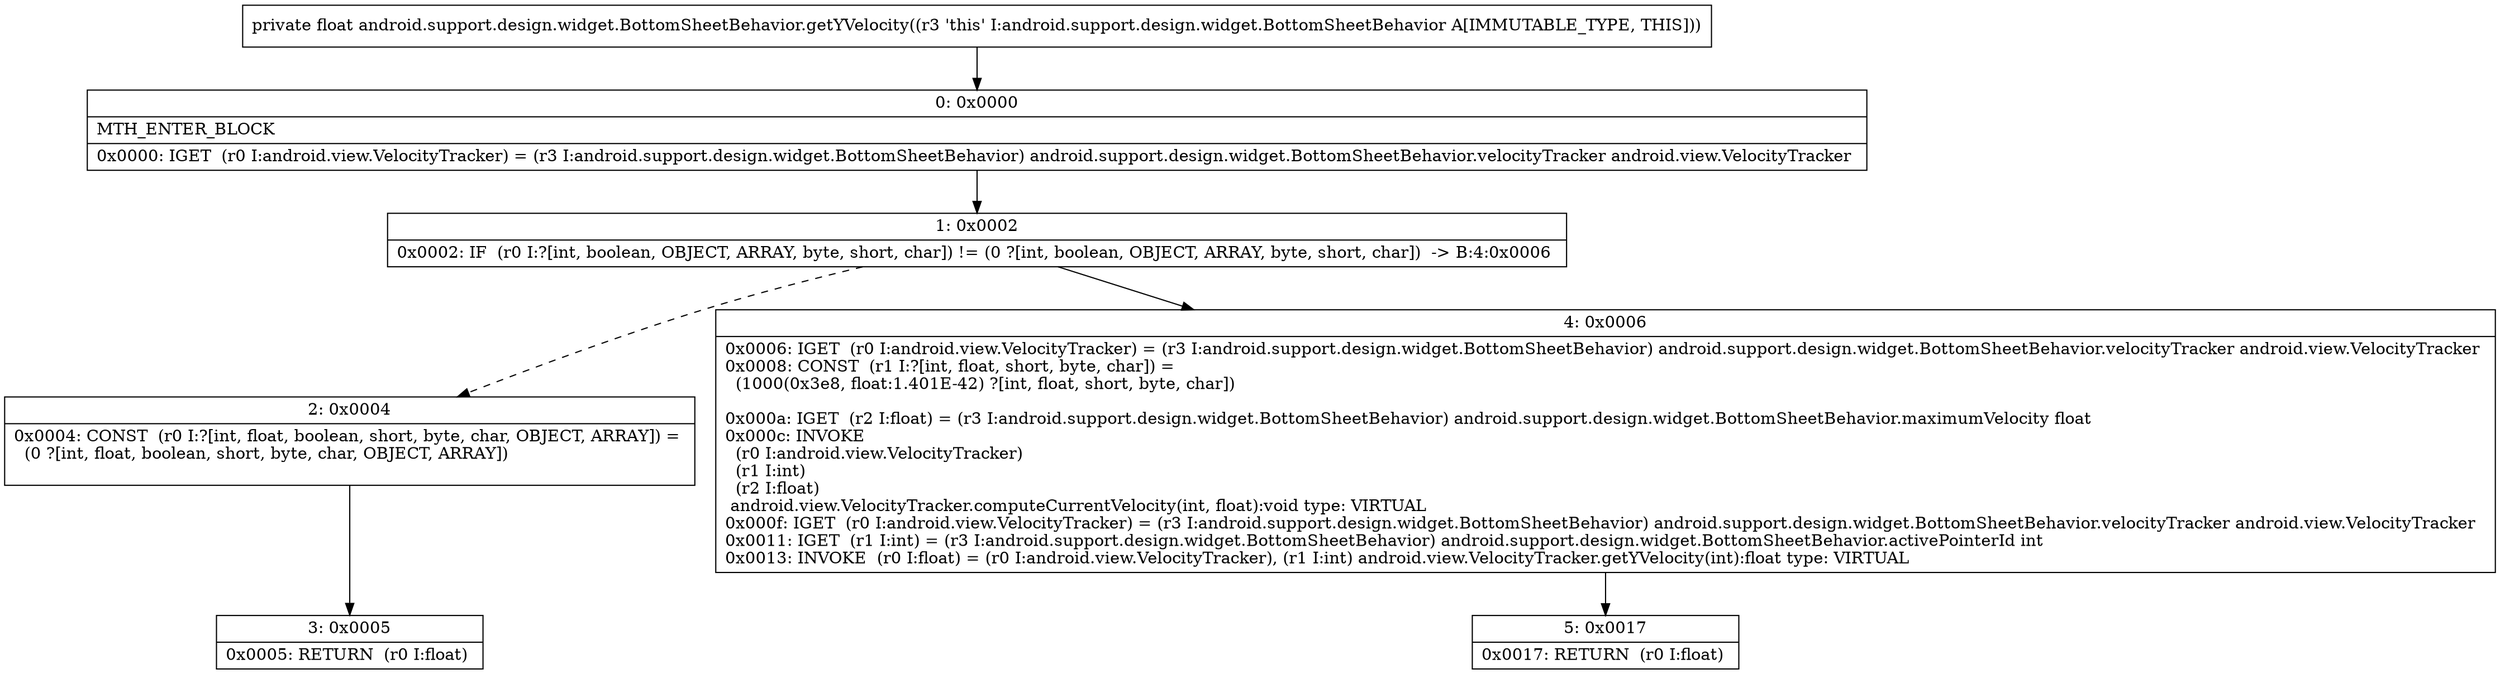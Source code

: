 digraph "CFG forandroid.support.design.widget.BottomSheetBehavior.getYVelocity()F" {
Node_0 [shape=record,label="{0\:\ 0x0000|MTH_ENTER_BLOCK\l|0x0000: IGET  (r0 I:android.view.VelocityTracker) = (r3 I:android.support.design.widget.BottomSheetBehavior) android.support.design.widget.BottomSheetBehavior.velocityTracker android.view.VelocityTracker \l}"];
Node_1 [shape=record,label="{1\:\ 0x0002|0x0002: IF  (r0 I:?[int, boolean, OBJECT, ARRAY, byte, short, char]) != (0 ?[int, boolean, OBJECT, ARRAY, byte, short, char])  \-\> B:4:0x0006 \l}"];
Node_2 [shape=record,label="{2\:\ 0x0004|0x0004: CONST  (r0 I:?[int, float, boolean, short, byte, char, OBJECT, ARRAY]) = \l  (0 ?[int, float, boolean, short, byte, char, OBJECT, ARRAY])\l \l}"];
Node_3 [shape=record,label="{3\:\ 0x0005|0x0005: RETURN  (r0 I:float) \l}"];
Node_4 [shape=record,label="{4\:\ 0x0006|0x0006: IGET  (r0 I:android.view.VelocityTracker) = (r3 I:android.support.design.widget.BottomSheetBehavior) android.support.design.widget.BottomSheetBehavior.velocityTracker android.view.VelocityTracker \l0x0008: CONST  (r1 I:?[int, float, short, byte, char]) = \l  (1000(0x3e8, float:1.401E\-42) ?[int, float, short, byte, char])\l \l0x000a: IGET  (r2 I:float) = (r3 I:android.support.design.widget.BottomSheetBehavior) android.support.design.widget.BottomSheetBehavior.maximumVelocity float \l0x000c: INVOKE  \l  (r0 I:android.view.VelocityTracker)\l  (r1 I:int)\l  (r2 I:float)\l android.view.VelocityTracker.computeCurrentVelocity(int, float):void type: VIRTUAL \l0x000f: IGET  (r0 I:android.view.VelocityTracker) = (r3 I:android.support.design.widget.BottomSheetBehavior) android.support.design.widget.BottomSheetBehavior.velocityTracker android.view.VelocityTracker \l0x0011: IGET  (r1 I:int) = (r3 I:android.support.design.widget.BottomSheetBehavior) android.support.design.widget.BottomSheetBehavior.activePointerId int \l0x0013: INVOKE  (r0 I:float) = (r0 I:android.view.VelocityTracker), (r1 I:int) android.view.VelocityTracker.getYVelocity(int):float type: VIRTUAL \l}"];
Node_5 [shape=record,label="{5\:\ 0x0017|0x0017: RETURN  (r0 I:float) \l}"];
MethodNode[shape=record,label="{private float android.support.design.widget.BottomSheetBehavior.getYVelocity((r3 'this' I:android.support.design.widget.BottomSheetBehavior A[IMMUTABLE_TYPE, THIS])) }"];
MethodNode -> Node_0;
Node_0 -> Node_1;
Node_1 -> Node_2[style=dashed];
Node_1 -> Node_4;
Node_2 -> Node_3;
Node_4 -> Node_5;
}

